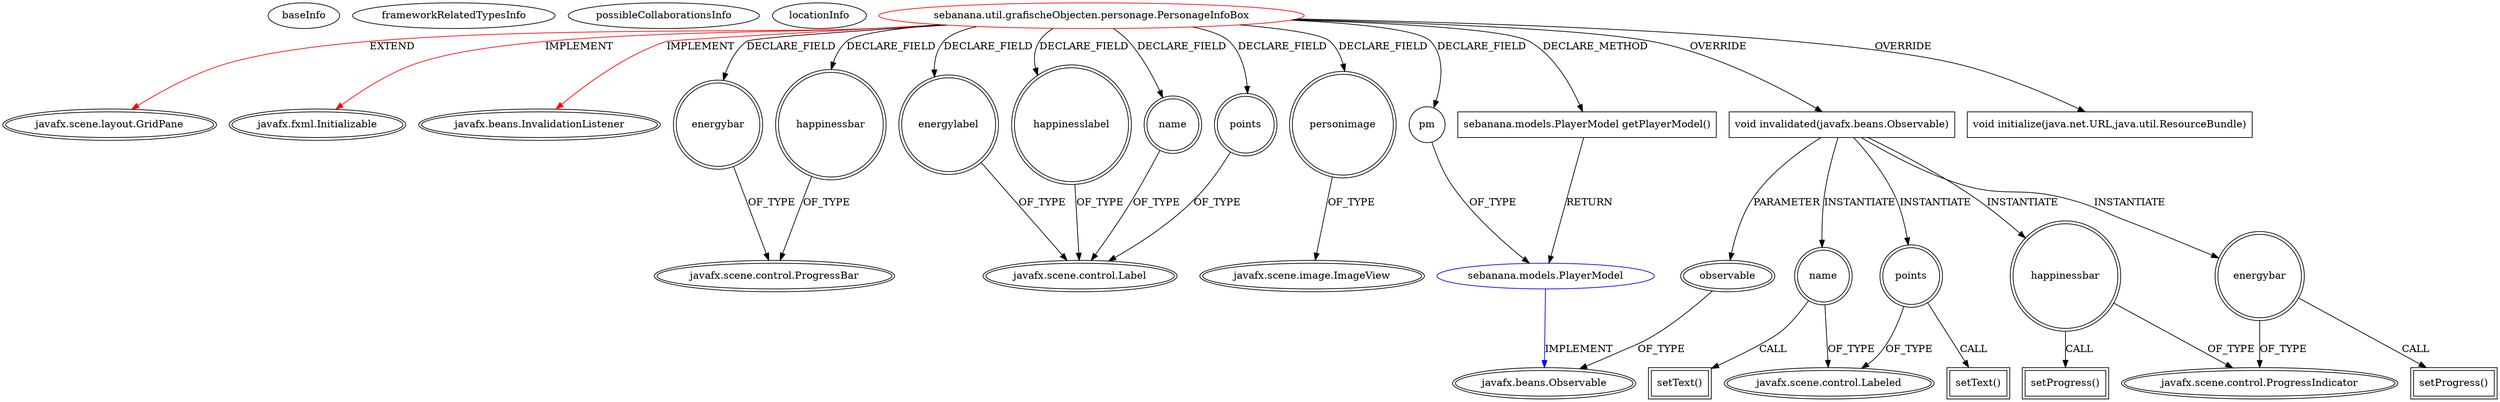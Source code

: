 digraph {
baseInfo[graphId=4124,category="extension_graph",isAnonymous=false,possibleRelation=true]
frameworkRelatedTypesInfo[0="javafx.scene.layout.GridPane",1="javafx.fxml.Initializable",2="javafx.beans.InvalidationListener"]
possibleCollaborationsInfo[0="4124~CLIENT_METHOD_DECLARATION-RETURN_TYPE-FIELD_DECLARATION-~javafx.scene.layout.GridPane javafx.fxml.Initializable javafx.beans.InvalidationListener ~javafx.beans.Observable ~false~false"]
locationInfo[projectName="sebbafer-Sebanana",filePath="/sebbafer-Sebanana/Sebanana-master/src/sebanana/util/grafischeObjecten/personage/PersonageInfoBox.java",contextSignature="PersonageInfoBox",graphId="4124"]
0[label="sebanana.util.grafischeObjecten.personage.PersonageInfoBox",vertexType="ROOT_CLIENT_CLASS_DECLARATION",isFrameworkType=false,color=red]
1[label="javafx.scene.layout.GridPane",vertexType="FRAMEWORK_CLASS_TYPE",isFrameworkType=true,peripheries=2]
2[label="javafx.fxml.Initializable",vertexType="FRAMEWORK_INTERFACE_TYPE",isFrameworkType=true,peripheries=2]
3[label="javafx.beans.InvalidationListener",vertexType="FRAMEWORK_INTERFACE_TYPE",isFrameworkType=true,peripheries=2]
4[label="energybar",vertexType="FIELD_DECLARATION",isFrameworkType=true,peripheries=2,shape=circle]
5[label="javafx.scene.control.ProgressBar",vertexType="FRAMEWORK_CLASS_TYPE",isFrameworkType=true,peripheries=2]
6[label="energylabel",vertexType="FIELD_DECLARATION",isFrameworkType=true,peripheries=2,shape=circle]
7[label="javafx.scene.control.Label",vertexType="FRAMEWORK_CLASS_TYPE",isFrameworkType=true,peripheries=2]
8[label="happinessbar",vertexType="FIELD_DECLARATION",isFrameworkType=true,peripheries=2,shape=circle]
10[label="happinesslabel",vertexType="FIELD_DECLARATION",isFrameworkType=true,peripheries=2,shape=circle]
12[label="name",vertexType="FIELD_DECLARATION",isFrameworkType=true,peripheries=2,shape=circle]
14[label="personimage",vertexType="FIELD_DECLARATION",isFrameworkType=true,peripheries=2,shape=circle]
15[label="javafx.scene.image.ImageView",vertexType="FRAMEWORK_CLASS_TYPE",isFrameworkType=true,peripheries=2]
16[label="pm",vertexType="FIELD_DECLARATION",isFrameworkType=false,shape=circle]
17[label="sebanana.models.PlayerModel",vertexType="REFERENCE_CLIENT_CLASS_DECLARATION",isFrameworkType=false,color=blue]
18[label="javafx.beans.Observable",vertexType="FRAMEWORK_INTERFACE_TYPE",isFrameworkType=true,peripheries=2]
19[label="points",vertexType="FIELD_DECLARATION",isFrameworkType=true,peripheries=2,shape=circle]
21[label="void initialize(java.net.URL,java.util.ResourceBundle)",vertexType="OVERRIDING_METHOD_DECLARATION",isFrameworkType=false,shape=box]
22[label="void invalidated(javafx.beans.Observable)",vertexType="OVERRIDING_METHOD_DECLARATION",isFrameworkType=false,shape=box]
23[label="observable",vertexType="PARAMETER_DECLARATION",isFrameworkType=true,peripheries=2]
25[label="happinessbar",vertexType="VARIABLE_EXPRESION",isFrameworkType=true,peripheries=2,shape=circle]
27[label="javafx.scene.control.ProgressIndicator",vertexType="FRAMEWORK_CLASS_TYPE",isFrameworkType=true,peripheries=2]
26[label="setProgress()",vertexType="INSIDE_CALL",isFrameworkType=true,peripheries=2,shape=box]
28[label="energybar",vertexType="VARIABLE_EXPRESION",isFrameworkType=true,peripheries=2,shape=circle]
29[label="setProgress()",vertexType="INSIDE_CALL",isFrameworkType=true,peripheries=2,shape=box]
31[label="name",vertexType="VARIABLE_EXPRESION",isFrameworkType=true,peripheries=2,shape=circle]
33[label="javafx.scene.control.Labeled",vertexType="FRAMEWORK_CLASS_TYPE",isFrameworkType=true,peripheries=2]
32[label="setText()",vertexType="INSIDE_CALL",isFrameworkType=true,peripheries=2,shape=box]
34[label="points",vertexType="VARIABLE_EXPRESION",isFrameworkType=true,peripheries=2,shape=circle]
35[label="setText()",vertexType="INSIDE_CALL",isFrameworkType=true,peripheries=2,shape=box]
37[label="sebanana.models.PlayerModel getPlayerModel()",vertexType="CLIENT_METHOD_DECLARATION",isFrameworkType=false,shape=box]
0->1[label="EXTEND",color=red]
0->2[label="IMPLEMENT",color=red]
0->3[label="IMPLEMENT",color=red]
0->4[label="DECLARE_FIELD"]
4->5[label="OF_TYPE"]
0->6[label="DECLARE_FIELD"]
6->7[label="OF_TYPE"]
0->8[label="DECLARE_FIELD"]
8->5[label="OF_TYPE"]
0->10[label="DECLARE_FIELD"]
10->7[label="OF_TYPE"]
0->12[label="DECLARE_FIELD"]
12->7[label="OF_TYPE"]
0->14[label="DECLARE_FIELD"]
14->15[label="OF_TYPE"]
0->16[label="DECLARE_FIELD"]
17->18[label="IMPLEMENT",color=blue]
16->17[label="OF_TYPE"]
0->19[label="DECLARE_FIELD"]
19->7[label="OF_TYPE"]
0->21[label="OVERRIDE"]
0->22[label="OVERRIDE"]
23->18[label="OF_TYPE"]
22->23[label="PARAMETER"]
22->25[label="INSTANTIATE"]
25->27[label="OF_TYPE"]
25->26[label="CALL"]
22->28[label="INSTANTIATE"]
28->27[label="OF_TYPE"]
28->29[label="CALL"]
22->31[label="INSTANTIATE"]
31->33[label="OF_TYPE"]
31->32[label="CALL"]
22->34[label="INSTANTIATE"]
34->33[label="OF_TYPE"]
34->35[label="CALL"]
0->37[label="DECLARE_METHOD"]
37->17[label="RETURN"]
}
